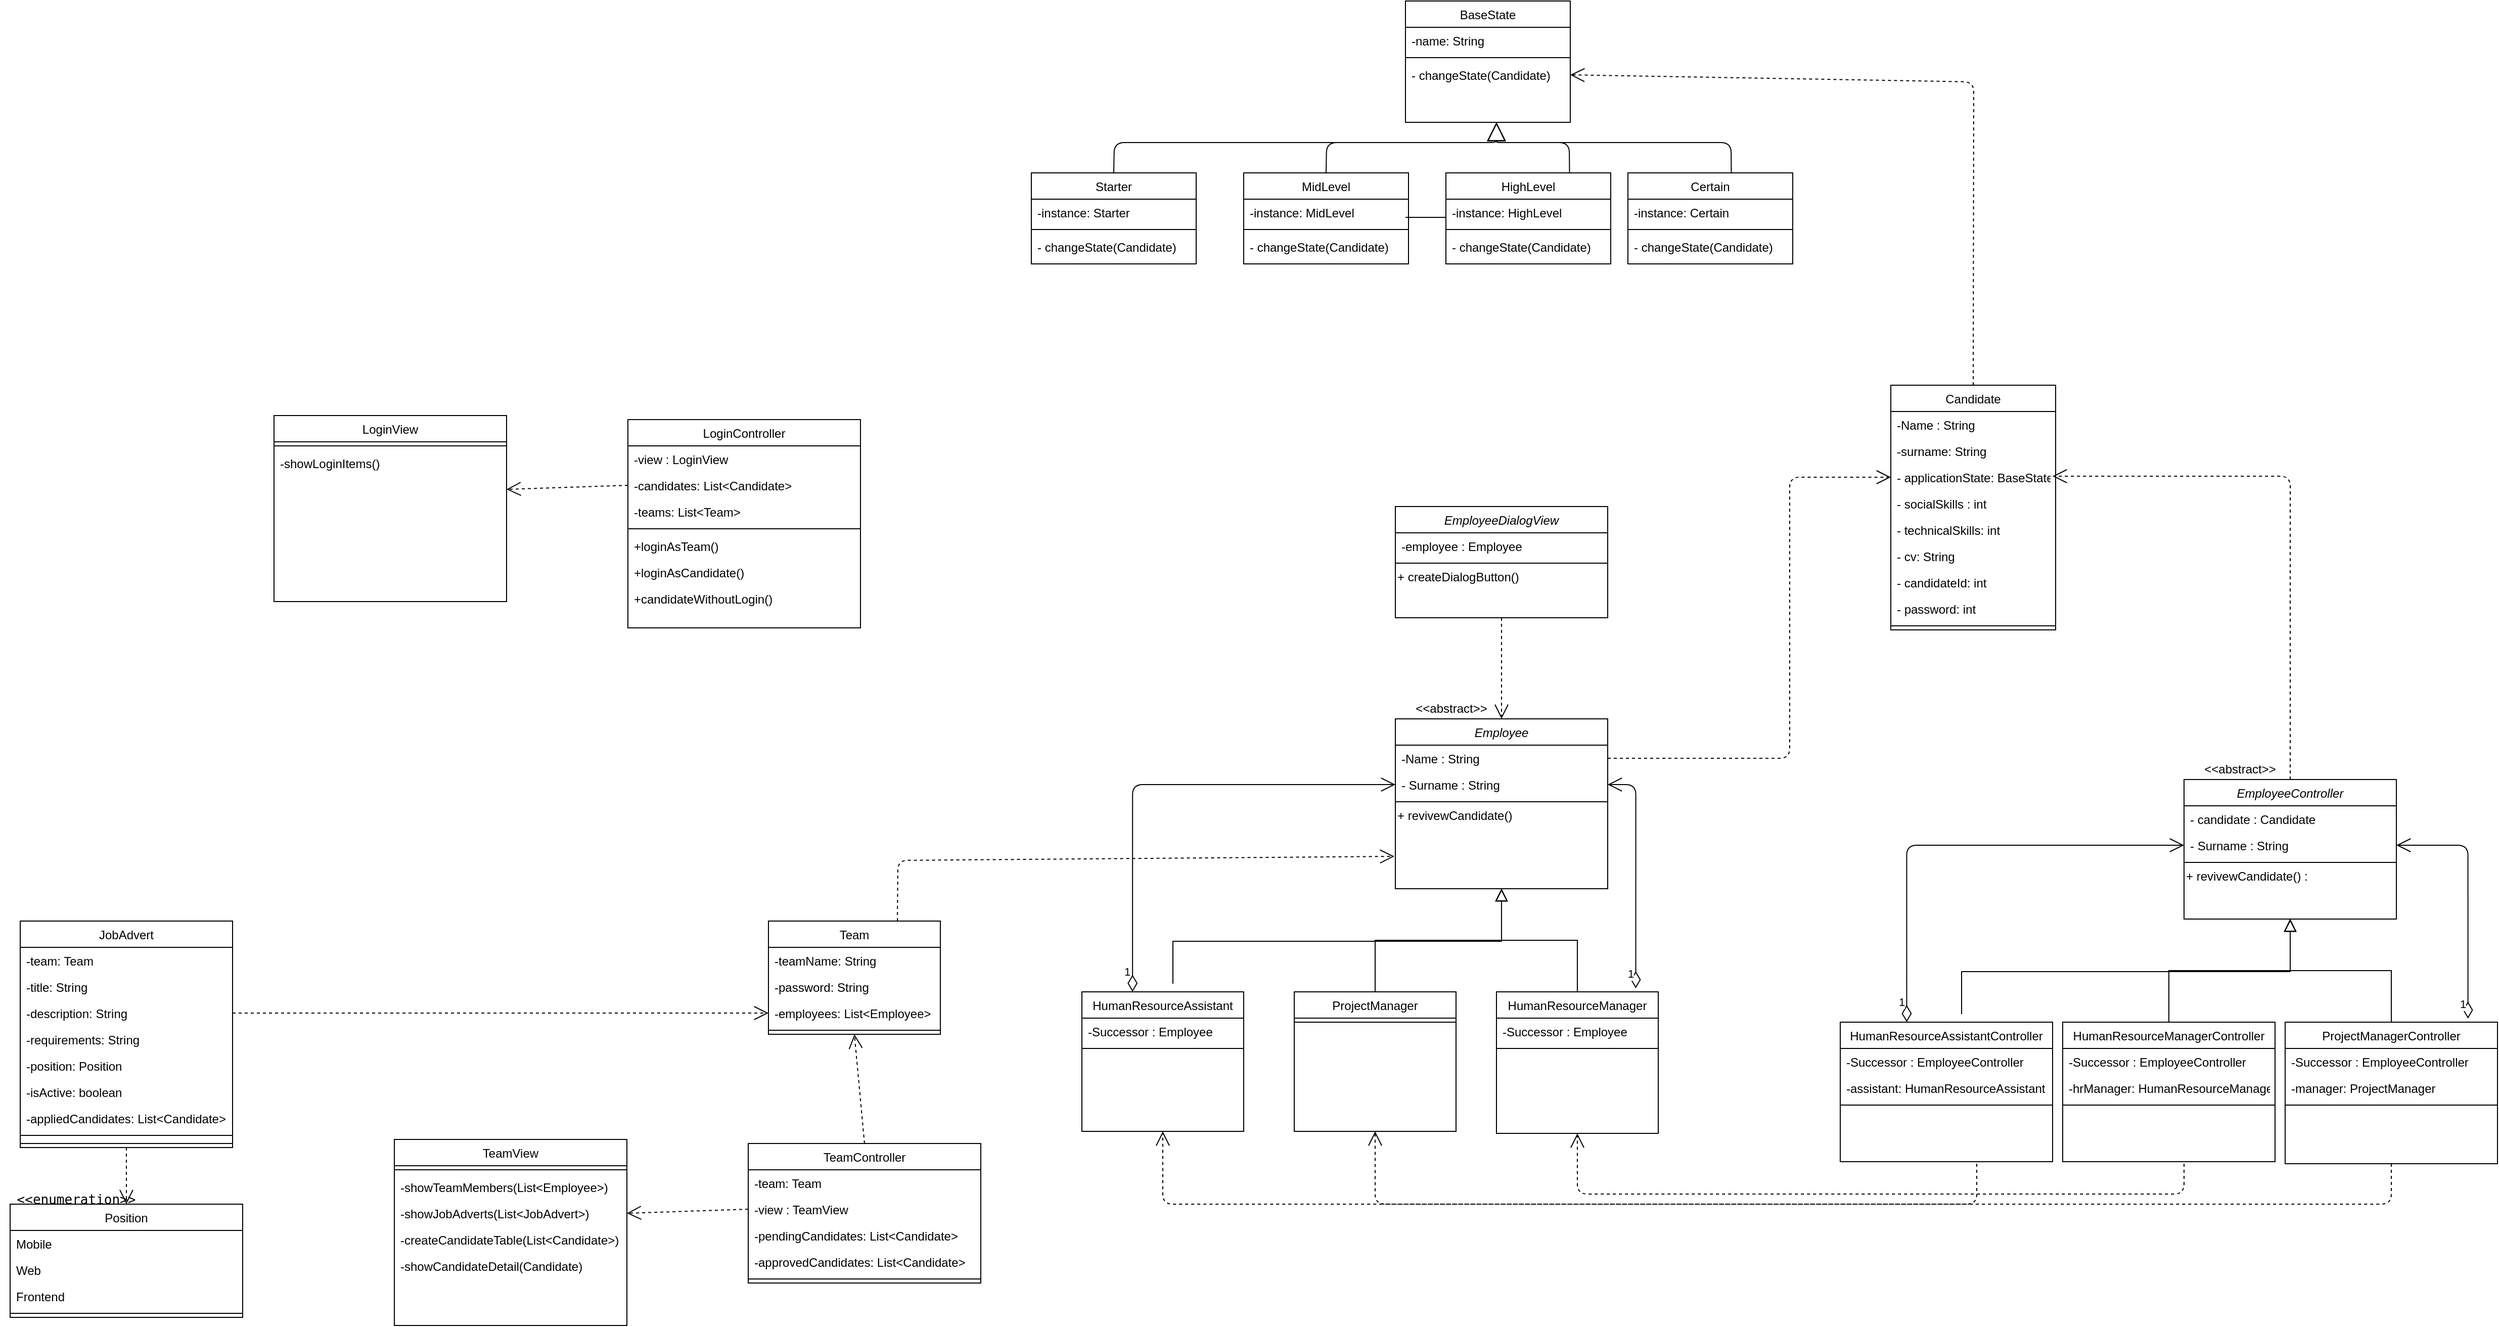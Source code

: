 <mxfile version="14.7.0" type="github">
  <diagram id="A-NSBLyzI6V44a3IHp4e" name="Page-1">
    <mxGraphModel dx="1422" dy="1931" grid="1" gridSize="10" guides="1" tooltips="1" connect="1" arrows="1" fold="1" page="1" pageScale="1" pageWidth="827" pageHeight="1169" math="0" shadow="0">
      <root>
        <mxCell id="0" />
        <mxCell id="1" parent="0" />
        <mxCell id="KlNXCq1ZU-bsoKe6JaGI-1" value="Employee" style="swimlane;fontStyle=2;align=center;verticalAlign=top;childLayout=stackLayout;horizontal=1;startSize=26;horizontalStack=0;resizeParent=1;resizeLast=0;collapsible=1;marginBottom=0;rounded=0;shadow=0;strokeWidth=1;" parent="1" vertex="1">
          <mxGeometry x="1770" y="450" width="210" height="168" as="geometry">
            <mxRectangle x="230" y="140" width="160" height="26" as="alternateBounds" />
          </mxGeometry>
        </mxCell>
        <mxCell id="KlNXCq1ZU-bsoKe6JaGI-2" value="-Name : String" style="text;align=left;verticalAlign=top;spacingLeft=4;spacingRight=4;overflow=hidden;rotatable=0;points=[[0,0.5],[1,0.5]];portConstraint=eastwest;" parent="KlNXCq1ZU-bsoKe6JaGI-1" vertex="1">
          <mxGeometry y="26" width="210" height="26" as="geometry" />
        </mxCell>
        <mxCell id="KlNXCq1ZU-bsoKe6JaGI-3" value="- Surname : String" style="text;align=left;verticalAlign=top;spacingLeft=4;spacingRight=4;overflow=hidden;rotatable=0;points=[[0,0.5],[1,0.5]];portConstraint=eastwest;rounded=0;shadow=0;html=0;" parent="KlNXCq1ZU-bsoKe6JaGI-1" vertex="1">
          <mxGeometry y="52" width="210" height="26" as="geometry" />
        </mxCell>
        <mxCell id="KlNXCq1ZU-bsoKe6JaGI-4" value="" style="line;html=1;strokeWidth=1;align=left;verticalAlign=middle;spacingTop=-1;spacingLeft=3;spacingRight=3;rotatable=0;labelPosition=right;points=[];portConstraint=eastwest;" parent="KlNXCq1ZU-bsoKe6JaGI-1" vertex="1">
          <mxGeometry y="78" width="210" height="8" as="geometry" />
        </mxCell>
        <mxCell id="KlNXCq1ZU-bsoKe6JaGI-5" value="+ revivewCandidate()&amp;nbsp;" style="text;html=1;align=left;verticalAlign=middle;resizable=0;points=[];autosize=1;strokeColor=none;" parent="KlNXCq1ZU-bsoKe6JaGI-1" vertex="1">
          <mxGeometry y="86" width="210" height="20" as="geometry" />
        </mxCell>
        <mxCell id="KlNXCq1ZU-bsoKe6JaGI-6" value="ProjectManager" style="swimlane;fontStyle=0;align=center;verticalAlign=top;childLayout=stackLayout;horizontal=1;startSize=26;horizontalStack=0;resizeParent=1;resizeLast=0;collapsible=1;marginBottom=0;rounded=0;shadow=0;strokeWidth=1;" parent="1" vertex="1">
          <mxGeometry x="1670" y="720" width="160" height="138" as="geometry">
            <mxRectangle x="130" y="380" width="160" height="26" as="alternateBounds" />
          </mxGeometry>
        </mxCell>
        <mxCell id="KlNXCq1ZU-bsoKe6JaGI-7" value="" style="line;html=1;strokeWidth=1;align=left;verticalAlign=middle;spacingTop=-1;spacingLeft=3;spacingRight=3;rotatable=0;labelPosition=right;points=[];portConstraint=eastwest;" parent="KlNXCq1ZU-bsoKe6JaGI-6" vertex="1">
          <mxGeometry y="26" width="160" height="8" as="geometry" />
        </mxCell>
        <mxCell id="KlNXCq1ZU-bsoKe6JaGI-8" value="" style="endArrow=block;endSize=10;endFill=0;shadow=0;strokeWidth=1;rounded=0;edgeStyle=elbowEdgeStyle;elbow=vertical;" parent="1" source="KlNXCq1ZU-bsoKe6JaGI-6" target="KlNXCq1ZU-bsoKe6JaGI-1" edge="1">
          <mxGeometry width="160" relative="1" as="geometry">
            <mxPoint x="1750" y="563" as="sourcePoint" />
            <mxPoint x="1750" y="563" as="targetPoint" />
          </mxGeometry>
        </mxCell>
        <mxCell id="KlNXCq1ZU-bsoKe6JaGI-9" value="HumanResourceManager" style="swimlane;fontStyle=0;align=center;verticalAlign=top;childLayout=stackLayout;horizontal=1;startSize=26;horizontalStack=0;resizeParent=1;resizeLast=0;collapsible=1;marginBottom=0;rounded=0;shadow=0;strokeWidth=1;" parent="1" vertex="1">
          <mxGeometry x="1870" y="720" width="160" height="140" as="geometry">
            <mxRectangle x="340" y="380" width="170" height="26" as="alternateBounds" />
          </mxGeometry>
        </mxCell>
        <mxCell id="KlNXCq1ZU-bsoKe6JaGI-10" value="-Successor : Employee" style="text;align=left;verticalAlign=top;spacingLeft=4;spacingRight=4;overflow=hidden;rotatable=0;points=[[0,0.5],[1,0.5]];portConstraint=eastwest;" parent="KlNXCq1ZU-bsoKe6JaGI-9" vertex="1">
          <mxGeometry y="26" width="160" height="26" as="geometry" />
        </mxCell>
        <mxCell id="KlNXCq1ZU-bsoKe6JaGI-11" value="" style="line;html=1;strokeWidth=1;align=left;verticalAlign=middle;spacingTop=-1;spacingLeft=3;spacingRight=3;rotatable=0;labelPosition=right;points=[];portConstraint=eastwest;" parent="KlNXCq1ZU-bsoKe6JaGI-9" vertex="1">
          <mxGeometry y="52" width="160" height="8" as="geometry" />
        </mxCell>
        <mxCell id="KlNXCq1ZU-bsoKe6JaGI-12" value="" style="endArrow=block;endSize=10;endFill=0;shadow=0;strokeWidth=1;rounded=0;edgeStyle=elbowEdgeStyle;elbow=vertical;" parent="1" source="KlNXCq1ZU-bsoKe6JaGI-9" target="KlNXCq1ZU-bsoKe6JaGI-1" edge="1">
          <mxGeometry width="160" relative="1" as="geometry">
            <mxPoint x="1760" y="733" as="sourcePoint" />
            <mxPoint x="1860" y="631" as="targetPoint" />
          </mxGeometry>
        </mxCell>
        <mxCell id="KlNXCq1ZU-bsoKe6JaGI-13" value="HumanResourceAssistant" style="swimlane;fontStyle=0;align=center;verticalAlign=top;childLayout=stackLayout;horizontal=1;startSize=26;horizontalStack=0;resizeParent=1;resizeLast=0;collapsible=1;marginBottom=0;rounded=0;shadow=0;strokeWidth=1;" parent="1" vertex="1">
          <mxGeometry x="1460" y="720" width="160" height="138" as="geometry">
            <mxRectangle x="130" y="380" width="160" height="26" as="alternateBounds" />
          </mxGeometry>
        </mxCell>
        <mxCell id="KlNXCq1ZU-bsoKe6JaGI-14" value="-Successor : Employee" style="text;align=left;verticalAlign=top;spacingLeft=4;spacingRight=4;overflow=hidden;rotatable=0;points=[[0,0.5],[1,0.5]];portConstraint=eastwest;" parent="KlNXCq1ZU-bsoKe6JaGI-13" vertex="1">
          <mxGeometry y="26" width="160" height="26" as="geometry" />
        </mxCell>
        <mxCell id="KlNXCq1ZU-bsoKe6JaGI-15" value="" style="line;html=1;strokeWidth=1;align=left;verticalAlign=middle;spacingTop=-1;spacingLeft=3;spacingRight=3;rotatable=0;labelPosition=right;points=[];portConstraint=eastwest;" parent="KlNXCq1ZU-bsoKe6JaGI-13" vertex="1">
          <mxGeometry y="52" width="160" height="8" as="geometry" />
        </mxCell>
        <mxCell id="KlNXCq1ZU-bsoKe6JaGI-16" value="" style="endArrow=block;endSize=10;endFill=0;shadow=0;strokeWidth=1;rounded=0;edgeStyle=elbowEdgeStyle;elbow=vertical;entryX=0.5;entryY=1;entryDx=0;entryDy=0;" parent="1" target="KlNXCq1ZU-bsoKe6JaGI-1" edge="1">
          <mxGeometry width="160" relative="1" as="geometry">
            <mxPoint x="1550" y="712" as="sourcePoint" />
            <mxPoint x="1440" y="610" as="targetPoint" />
            <Array as="points">
              <mxPoint x="1730" y="670" />
              <mxPoint x="1730" y="670" />
            </Array>
          </mxGeometry>
        </mxCell>
        <mxCell id="KlNXCq1ZU-bsoKe6JaGI-22" value="1" style="endArrow=open;html=1;endSize=12;startArrow=diamondThin;startSize=14;startFill=0;edgeStyle=orthogonalEdgeStyle;align=left;verticalAlign=bottom;entryX=0;entryY=0.5;entryDx=0;entryDy=0;exitX=0.313;exitY=0;exitDx=0;exitDy=0;exitPerimeter=0;" parent="1" source="KlNXCq1ZU-bsoKe6JaGI-13" target="KlNXCq1ZU-bsoKe6JaGI-3" edge="1">
          <mxGeometry x="-0.952" y="10" relative="1" as="geometry">
            <mxPoint x="1510" y="700" as="sourcePoint" />
            <mxPoint x="2100" y="570" as="targetPoint" />
            <mxPoint as="offset" />
          </mxGeometry>
        </mxCell>
        <mxCell id="KlNXCq1ZU-bsoKe6JaGI-23" value="1" style="endArrow=open;html=1;endSize=12;startArrow=diamondThin;startSize=14;startFill=0;edgeStyle=orthogonalEdgeStyle;align=left;verticalAlign=bottom;entryX=1;entryY=0.5;entryDx=0;entryDy=0;exitX=0.861;exitY=-0.025;exitDx=0;exitDy=0;exitPerimeter=0;" parent="1" source="KlNXCq1ZU-bsoKe6JaGI-9" target="KlNXCq1ZU-bsoKe6JaGI-3" edge="1">
          <mxGeometry x="-0.952" y="10" relative="1" as="geometry">
            <mxPoint x="2270" y="675" as="sourcePoint" />
            <mxPoint x="2030" y="520" as="targetPoint" />
            <mxPoint as="offset" />
          </mxGeometry>
        </mxCell>
        <mxCell id="KlNXCq1ZU-bsoKe6JaGI-25" value="Candidate&#xa;" style="swimlane;fontStyle=0;align=center;verticalAlign=top;childLayout=stackLayout;horizontal=1;startSize=26;horizontalStack=0;resizeParent=1;resizeLast=0;collapsible=1;marginBottom=0;rounded=0;shadow=0;strokeWidth=1;" parent="1" vertex="1">
          <mxGeometry x="2260" y="120" width="163" height="242" as="geometry">
            <mxRectangle x="130" y="380" width="160" height="26" as="alternateBounds" />
          </mxGeometry>
        </mxCell>
        <mxCell id="KlNXCq1ZU-bsoKe6JaGI-26" value="-Name : String" style="text;align=left;verticalAlign=top;spacingLeft=4;spacingRight=4;overflow=hidden;rotatable=0;points=[[0,0.5],[1,0.5]];portConstraint=eastwest;" parent="KlNXCq1ZU-bsoKe6JaGI-25" vertex="1">
          <mxGeometry y="26" width="163" height="26" as="geometry" />
        </mxCell>
        <mxCell id="KlNXCq1ZU-bsoKe6JaGI-27" value="-surname: String" style="text;align=left;verticalAlign=top;spacingLeft=4;spacingRight=4;overflow=hidden;rotatable=0;points=[[0,0.5],[1,0.5]];portConstraint=eastwest;" parent="KlNXCq1ZU-bsoKe6JaGI-25" vertex="1">
          <mxGeometry y="52" width="163" height="26" as="geometry" />
        </mxCell>
        <mxCell id="KlNXCq1ZU-bsoKe6JaGI-28" value="- applicationState: BaseState" style="text;align=left;verticalAlign=top;spacingLeft=4;spacingRight=4;overflow=hidden;rotatable=0;points=[[0,0.5],[1,0.5]];portConstraint=eastwest;" parent="KlNXCq1ZU-bsoKe6JaGI-25" vertex="1">
          <mxGeometry y="78" width="163" height="26" as="geometry" />
        </mxCell>
        <mxCell id="KlNXCq1ZU-bsoKe6JaGI-29" value="- socialSkills : int" style="text;align=left;verticalAlign=top;spacingLeft=4;spacingRight=4;overflow=hidden;rotatable=0;points=[[0,0.5],[1,0.5]];portConstraint=eastwest;" parent="KlNXCq1ZU-bsoKe6JaGI-25" vertex="1">
          <mxGeometry y="104" width="163" height="26" as="geometry" />
        </mxCell>
        <mxCell id="KlNXCq1ZU-bsoKe6JaGI-30" value="- technicalSkills: int" style="text;align=left;verticalAlign=top;spacingLeft=4;spacingRight=4;overflow=hidden;rotatable=0;points=[[0,0.5],[1,0.5]];portConstraint=eastwest;" parent="KlNXCq1ZU-bsoKe6JaGI-25" vertex="1">
          <mxGeometry y="130" width="163" height="26" as="geometry" />
        </mxCell>
        <mxCell id="KlNXCq1ZU-bsoKe6JaGI-31" value="- cv: String" style="text;align=left;verticalAlign=top;spacingLeft=4;spacingRight=4;overflow=hidden;rotatable=0;points=[[0,0.5],[1,0.5]];portConstraint=eastwest;" parent="KlNXCq1ZU-bsoKe6JaGI-25" vertex="1">
          <mxGeometry y="156" width="163" height="26" as="geometry" />
        </mxCell>
        <mxCell id="KlNXCq1ZU-bsoKe6JaGI-126" value="- candidateId: int" style="text;align=left;verticalAlign=top;spacingLeft=4;spacingRight=4;overflow=hidden;rotatable=0;points=[[0,0.5],[1,0.5]];portConstraint=eastwest;" parent="KlNXCq1ZU-bsoKe6JaGI-25" vertex="1">
          <mxGeometry y="182" width="163" height="26" as="geometry" />
        </mxCell>
        <mxCell id="KlNXCq1ZU-bsoKe6JaGI-127" value="- password: int" style="text;align=left;verticalAlign=top;spacingLeft=4;spacingRight=4;overflow=hidden;rotatable=0;points=[[0,0.5],[1,0.5]];portConstraint=eastwest;" parent="KlNXCq1ZU-bsoKe6JaGI-25" vertex="1">
          <mxGeometry y="208" width="163" height="26" as="geometry" />
        </mxCell>
        <mxCell id="KlNXCq1ZU-bsoKe6JaGI-32" value="" style="line;html=1;strokeWidth=1;align=left;verticalAlign=middle;spacingTop=-1;spacingLeft=3;spacingRight=3;rotatable=0;labelPosition=right;points=[];portConstraint=eastwest;" parent="KlNXCq1ZU-bsoKe6JaGI-25" vertex="1">
          <mxGeometry y="234" width="163" height="8" as="geometry" />
        </mxCell>
        <mxCell id="KlNXCq1ZU-bsoKe6JaGI-34" value="EmployeeController" style="swimlane;fontStyle=2;align=center;verticalAlign=top;childLayout=stackLayout;horizontal=1;startSize=26;horizontalStack=0;resizeParent=1;resizeLast=0;collapsible=1;marginBottom=0;rounded=0;shadow=0;strokeWidth=1;" parent="1" vertex="1">
          <mxGeometry x="2550" y="510" width="210" height="138" as="geometry">
            <mxRectangle x="230" y="140" width="160" height="26" as="alternateBounds" />
          </mxGeometry>
        </mxCell>
        <mxCell id="KlNXCq1ZU-bsoKe6JaGI-35" value="- candidate : Candidate" style="text;align=left;verticalAlign=top;spacingLeft=4;spacingRight=4;overflow=hidden;rotatable=0;points=[[0,0.5],[1,0.5]];portConstraint=eastwest;" parent="KlNXCq1ZU-bsoKe6JaGI-34" vertex="1">
          <mxGeometry y="26" width="210" height="26" as="geometry" />
        </mxCell>
        <mxCell id="KlNXCq1ZU-bsoKe6JaGI-36" value="- Surname : String" style="text;align=left;verticalAlign=top;spacingLeft=4;spacingRight=4;overflow=hidden;rotatable=0;points=[[0,0.5],[1,0.5]];portConstraint=eastwest;rounded=0;shadow=0;html=0;" parent="KlNXCq1ZU-bsoKe6JaGI-34" vertex="1">
          <mxGeometry y="52" width="210" height="26" as="geometry" />
        </mxCell>
        <mxCell id="KlNXCq1ZU-bsoKe6JaGI-37" value="" style="line;html=1;strokeWidth=1;align=left;verticalAlign=middle;spacingTop=-1;spacingLeft=3;spacingRight=3;rotatable=0;labelPosition=right;points=[];portConstraint=eastwest;" parent="KlNXCq1ZU-bsoKe6JaGI-34" vertex="1">
          <mxGeometry y="78" width="210" height="8" as="geometry" />
        </mxCell>
        <mxCell id="KlNXCq1ZU-bsoKe6JaGI-38" value="+ revivewCandidate() :" style="text;html=1;align=left;verticalAlign=middle;resizable=0;points=[];autosize=1;strokeColor=none;" parent="KlNXCq1ZU-bsoKe6JaGI-34" vertex="1">
          <mxGeometry y="86" width="210" height="20" as="geometry" />
        </mxCell>
        <mxCell id="KlNXCq1ZU-bsoKe6JaGI-39" value="HumanResourceManagerController" style="swimlane;fontStyle=0;align=center;verticalAlign=top;childLayout=stackLayout;horizontal=1;startSize=26;horizontalStack=0;resizeParent=1;resizeLast=0;collapsible=1;marginBottom=0;rounded=0;shadow=0;strokeWidth=1;" parent="1" vertex="1">
          <mxGeometry x="2430" y="750" width="210" height="138" as="geometry">
            <mxRectangle x="130" y="380" width="160" height="26" as="alternateBounds" />
          </mxGeometry>
        </mxCell>
        <mxCell id="KlNXCq1ZU-bsoKe6JaGI-40" value="-Successor : EmployeeController" style="text;align=left;verticalAlign=top;spacingLeft=4;spacingRight=4;overflow=hidden;rotatable=0;points=[[0,0.5],[1,0.5]];portConstraint=eastwest;" parent="KlNXCq1ZU-bsoKe6JaGI-39" vertex="1">
          <mxGeometry y="26" width="210" height="26" as="geometry" />
        </mxCell>
        <mxCell id="KlNXCq1ZU-bsoKe6JaGI-41" value="-hrManager: HumanResourceManager" style="text;align=left;verticalAlign=top;spacingLeft=4;spacingRight=4;overflow=hidden;rotatable=0;points=[[0,0.5],[1,0.5]];portConstraint=eastwest;" parent="KlNXCq1ZU-bsoKe6JaGI-39" vertex="1">
          <mxGeometry y="52" width="210" height="26" as="geometry" />
        </mxCell>
        <mxCell id="KlNXCq1ZU-bsoKe6JaGI-42" value="" style="line;html=1;strokeWidth=1;align=left;verticalAlign=middle;spacingTop=-1;spacingLeft=3;spacingRight=3;rotatable=0;labelPosition=right;points=[];portConstraint=eastwest;" parent="KlNXCq1ZU-bsoKe6JaGI-39" vertex="1">
          <mxGeometry y="78" width="210" height="8" as="geometry" />
        </mxCell>
        <mxCell id="KlNXCq1ZU-bsoKe6JaGI-43" value="" style="endArrow=block;endSize=10;endFill=0;shadow=0;strokeWidth=1;rounded=0;edgeStyle=elbowEdgeStyle;elbow=vertical;" parent="1" source="KlNXCq1ZU-bsoKe6JaGI-39" target="KlNXCq1ZU-bsoKe6JaGI-34" edge="1">
          <mxGeometry width="160" relative="1" as="geometry">
            <mxPoint x="2530" y="593" as="sourcePoint" />
            <mxPoint x="2530" y="593" as="targetPoint" />
          </mxGeometry>
        </mxCell>
        <mxCell id="KlNXCq1ZU-bsoKe6JaGI-44" value="ProjectManagerController" style="swimlane;fontStyle=0;align=center;verticalAlign=top;childLayout=stackLayout;horizontal=1;startSize=26;horizontalStack=0;resizeParent=1;resizeLast=0;collapsible=1;marginBottom=0;rounded=0;shadow=0;strokeWidth=1;" parent="1" vertex="1">
          <mxGeometry x="2650" y="750" width="210" height="140" as="geometry">
            <mxRectangle x="340" y="380" width="170" height="26" as="alternateBounds" />
          </mxGeometry>
        </mxCell>
        <mxCell id="KlNXCq1ZU-bsoKe6JaGI-45" value="-Successor : EmployeeController" style="text;align=left;verticalAlign=top;spacingLeft=4;spacingRight=4;overflow=hidden;rotatable=0;points=[[0,0.5],[1,0.5]];portConstraint=eastwest;" parent="KlNXCq1ZU-bsoKe6JaGI-44" vertex="1">
          <mxGeometry y="26" width="210" height="26" as="geometry" />
        </mxCell>
        <mxCell id="KlNXCq1ZU-bsoKe6JaGI-46" value="-manager: ProjectManager" style="text;align=left;verticalAlign=top;spacingLeft=4;spacingRight=4;overflow=hidden;rotatable=0;points=[[0,0.5],[1,0.5]];portConstraint=eastwest;" parent="KlNXCq1ZU-bsoKe6JaGI-44" vertex="1">
          <mxGeometry y="52" width="210" height="26" as="geometry" />
        </mxCell>
        <mxCell id="KlNXCq1ZU-bsoKe6JaGI-47" value="" style="line;html=1;strokeWidth=1;align=left;verticalAlign=middle;spacingTop=-1;spacingLeft=3;spacingRight=3;rotatable=0;labelPosition=right;points=[];portConstraint=eastwest;" parent="KlNXCq1ZU-bsoKe6JaGI-44" vertex="1">
          <mxGeometry y="78" width="210" height="8" as="geometry" />
        </mxCell>
        <mxCell id="KlNXCq1ZU-bsoKe6JaGI-48" value="" style="endArrow=block;endSize=10;endFill=0;shadow=0;strokeWidth=1;rounded=0;edgeStyle=elbowEdgeStyle;elbow=vertical;" parent="1" source="KlNXCq1ZU-bsoKe6JaGI-44" target="KlNXCq1ZU-bsoKe6JaGI-34" edge="1">
          <mxGeometry width="160" relative="1" as="geometry">
            <mxPoint x="2540" y="763" as="sourcePoint" />
            <mxPoint x="2640" y="661" as="targetPoint" />
          </mxGeometry>
        </mxCell>
        <mxCell id="KlNXCq1ZU-bsoKe6JaGI-49" value="HumanResourceAssistantController" style="swimlane;fontStyle=0;align=center;verticalAlign=top;childLayout=stackLayout;horizontal=1;startSize=26;horizontalStack=0;resizeParent=1;resizeLast=0;collapsible=1;marginBottom=0;rounded=0;shadow=0;strokeWidth=1;" parent="1" vertex="1">
          <mxGeometry x="2210" y="750" width="210" height="138" as="geometry">
            <mxRectangle x="130" y="380" width="160" height="26" as="alternateBounds" />
          </mxGeometry>
        </mxCell>
        <mxCell id="KlNXCq1ZU-bsoKe6JaGI-50" value="-Successor : EmployeeController" style="text;align=left;verticalAlign=top;spacingLeft=4;spacingRight=4;overflow=hidden;rotatable=0;points=[[0,0.5],[1,0.5]];portConstraint=eastwest;" parent="KlNXCq1ZU-bsoKe6JaGI-49" vertex="1">
          <mxGeometry y="26" width="210" height="26" as="geometry" />
        </mxCell>
        <mxCell id="KlNXCq1ZU-bsoKe6JaGI-51" value="-assistant: HumanResourceAssistant" style="text;align=left;verticalAlign=top;spacingLeft=4;spacingRight=4;overflow=hidden;rotatable=0;points=[[0,0.5],[1,0.5]];portConstraint=eastwest;" parent="KlNXCq1ZU-bsoKe6JaGI-49" vertex="1">
          <mxGeometry y="52" width="210" height="26" as="geometry" />
        </mxCell>
        <mxCell id="KlNXCq1ZU-bsoKe6JaGI-52" value="" style="line;html=1;strokeWidth=1;align=left;verticalAlign=middle;spacingTop=-1;spacingLeft=3;spacingRight=3;rotatable=0;labelPosition=right;points=[];portConstraint=eastwest;" parent="KlNXCq1ZU-bsoKe6JaGI-49" vertex="1">
          <mxGeometry y="78" width="210" height="8" as="geometry" />
        </mxCell>
        <mxCell id="KlNXCq1ZU-bsoKe6JaGI-53" value="" style="endArrow=block;endSize=10;endFill=0;shadow=0;strokeWidth=1;rounded=0;edgeStyle=elbowEdgeStyle;elbow=vertical;entryX=0.5;entryY=1;entryDx=0;entryDy=0;" parent="1" target="KlNXCq1ZU-bsoKe6JaGI-34" edge="1">
          <mxGeometry width="160" relative="1" as="geometry">
            <mxPoint x="2330.0" y="742" as="sourcePoint" />
            <mxPoint x="2220" y="640" as="targetPoint" />
            <Array as="points">
              <mxPoint x="2510" y="700" />
              <mxPoint x="2510" y="700" />
            </Array>
          </mxGeometry>
        </mxCell>
        <mxCell id="KlNXCq1ZU-bsoKe6JaGI-59" value="1" style="endArrow=open;html=1;endSize=12;startArrow=diamondThin;startSize=14;startFill=0;edgeStyle=orthogonalEdgeStyle;align=left;verticalAlign=bottom;entryX=0;entryY=0.5;entryDx=0;entryDy=0;exitX=0.313;exitY=0;exitDx=0;exitDy=0;exitPerimeter=0;" parent="1" source="KlNXCq1ZU-bsoKe6JaGI-49" target="KlNXCq1ZU-bsoKe6JaGI-36" edge="1">
          <mxGeometry x="-0.952" y="10" relative="1" as="geometry">
            <mxPoint x="2290" y="730" as="sourcePoint" />
            <mxPoint x="2880" y="600" as="targetPoint" />
            <mxPoint as="offset" />
          </mxGeometry>
        </mxCell>
        <mxCell id="KlNXCq1ZU-bsoKe6JaGI-60" value="1" style="endArrow=open;html=1;endSize=12;startArrow=diamondThin;startSize=14;startFill=0;edgeStyle=orthogonalEdgeStyle;align=left;verticalAlign=bottom;entryX=1;entryY=0.5;entryDx=0;entryDy=0;exitX=0.861;exitY=-0.025;exitDx=0;exitDy=0;exitPerimeter=0;" parent="1" source="KlNXCq1ZU-bsoKe6JaGI-44" target="KlNXCq1ZU-bsoKe6JaGI-36" edge="1">
          <mxGeometry x="-0.952" y="10" relative="1" as="geometry">
            <mxPoint x="3050" y="705" as="sourcePoint" />
            <mxPoint x="2810" y="550" as="targetPoint" />
            <mxPoint as="offset" />
          </mxGeometry>
        </mxCell>
        <mxCell id="KlNXCq1ZU-bsoKe6JaGI-62" value="" style="endArrow=open;endSize=12;dashed=1;html=1;exitX=0.5;exitY=1;exitDx=0;exitDy=0;entryX=0.5;entryY=1;entryDx=0;entryDy=0;" parent="1" source="KlNXCq1ZU-bsoKe6JaGI-44" target="KlNXCq1ZU-bsoKe6JaGI-6" edge="1">
          <mxGeometry x="0.021" y="70" width="160" relative="1" as="geometry">
            <mxPoint x="1100" y="950" as="sourcePoint" />
            <mxPoint x="1420" y="860" as="targetPoint" />
            <Array as="points">
              <mxPoint x="2755" y="930" />
              <mxPoint x="2430" y="930" />
              <mxPoint x="2080" y="930" />
              <mxPoint x="1750" y="930" />
            </Array>
            <mxPoint as="offset" />
          </mxGeometry>
        </mxCell>
        <mxCell id="KlNXCq1ZU-bsoKe6JaGI-63" value="" style="endArrow=open;endSize=12;dashed=1;html=1;exitX=0.5;exitY=1;exitDx=0;exitDy=0;entryX=0.5;entryY=1;entryDx=0;entryDy=0;" parent="1" target="KlNXCq1ZU-bsoKe6JaGI-13" edge="1">
          <mxGeometry x="0.021" y="70" width="160" relative="1" as="geometry">
            <mxPoint x="2345.0" y="890" as="sourcePoint" />
            <mxPoint x="1340" y="858" as="targetPoint" />
            <Array as="points">
              <mxPoint x="2345" y="930" />
              <mxPoint x="2020" y="930" />
              <mxPoint x="1670" y="930" />
              <mxPoint x="1540" y="930" />
            </Array>
            <mxPoint as="offset" />
          </mxGeometry>
        </mxCell>
        <mxCell id="KlNXCq1ZU-bsoKe6JaGI-64" value="" style="endArrow=open;endSize=12;dashed=1;html=1;exitX=0.5;exitY=1;exitDx=0;exitDy=0;entryX=0.5;entryY=1;entryDx=0;entryDy=0;" parent="1" target="KlNXCq1ZU-bsoKe6JaGI-9" edge="1">
          <mxGeometry x="0.021" y="70" width="160" relative="1" as="geometry">
            <mxPoint x="2550.0" y="890" as="sourcePoint" />
            <mxPoint x="1745" y="858" as="targetPoint" />
            <Array as="points">
              <mxPoint x="2550" y="920" />
              <mxPoint x="2225" y="920" />
              <mxPoint x="1950" y="920" />
            </Array>
            <mxPoint as="offset" />
          </mxGeometry>
        </mxCell>
        <mxCell id="KlNXCq1ZU-bsoKe6JaGI-65" value="Team&#xa;" style="swimlane;fontStyle=0;align=center;verticalAlign=top;childLayout=stackLayout;horizontal=1;startSize=26;horizontalStack=0;resizeParent=1;resizeLast=0;collapsible=1;marginBottom=0;rounded=0;shadow=0;strokeWidth=1;" parent="1" vertex="1">
          <mxGeometry x="1150" y="650" width="170" height="112" as="geometry">
            <mxRectangle x="130" y="380" width="160" height="26" as="alternateBounds" />
          </mxGeometry>
        </mxCell>
        <mxCell id="KlNXCq1ZU-bsoKe6JaGI-66" value="-teamName: String" style="text;align=left;verticalAlign=top;spacingLeft=4;spacingRight=4;overflow=hidden;rotatable=0;points=[[0,0.5],[1,0.5]];portConstraint=eastwest;" parent="KlNXCq1ZU-bsoKe6JaGI-65" vertex="1">
          <mxGeometry y="26" width="170" height="26" as="geometry" />
        </mxCell>
        <mxCell id="KlNXCq1ZU-bsoKe6JaGI-128" value="-password: String" style="text;align=left;verticalAlign=top;spacingLeft=4;spacingRight=4;overflow=hidden;rotatable=0;points=[[0,0.5],[1,0.5]];portConstraint=eastwest;" parent="KlNXCq1ZU-bsoKe6JaGI-65" vertex="1">
          <mxGeometry y="52" width="170" height="26" as="geometry" />
        </mxCell>
        <mxCell id="KlNXCq1ZU-bsoKe6JaGI-67" value="-employees: List&lt;Employee&gt;" style="text;align=left;verticalAlign=top;spacingLeft=4;spacingRight=4;overflow=hidden;rotatable=0;points=[[0,0.5],[1,0.5]];portConstraint=eastwest;" parent="KlNXCq1ZU-bsoKe6JaGI-65" vertex="1">
          <mxGeometry y="78" width="170" height="26" as="geometry" />
        </mxCell>
        <mxCell id="KlNXCq1ZU-bsoKe6JaGI-68" value="" style="line;html=1;strokeWidth=1;align=left;verticalAlign=middle;spacingTop=-1;spacingLeft=3;spacingRight=3;rotatable=0;labelPosition=right;points=[];portConstraint=eastwest;" parent="KlNXCq1ZU-bsoKe6JaGI-65" vertex="1">
          <mxGeometry y="104" width="170" height="8" as="geometry" />
        </mxCell>
        <mxCell id="KlNXCq1ZU-bsoKe6JaGI-69" value="" style="endArrow=open;endSize=12;dashed=1;html=1;exitX=0.75;exitY=0;exitDx=0;exitDy=0;" parent="1" source="KlNXCq1ZU-bsoKe6JaGI-65" edge="1">
          <mxGeometry x="0.028" y="-19" width="160" relative="1" as="geometry">
            <mxPoint x="1350" y="630" as="sourcePoint" />
            <mxPoint x="1769" y="586" as="targetPoint" />
            <Array as="points">
              <mxPoint x="1278" y="590" />
            </Array>
            <mxPoint as="offset" />
          </mxGeometry>
        </mxCell>
        <mxCell id="KlNXCq1ZU-bsoKe6JaGI-70" value="JobAdvert&#xa;" style="swimlane;fontStyle=0;align=center;verticalAlign=top;childLayout=stackLayout;horizontal=1;startSize=26;horizontalStack=0;resizeParent=1;resizeLast=0;collapsible=1;marginBottom=0;rounded=0;shadow=0;strokeWidth=1;" parent="1" vertex="1">
          <mxGeometry x="410" y="650" width="210" height="224" as="geometry">
            <mxRectangle x="130" y="380" width="160" height="26" as="alternateBounds" />
          </mxGeometry>
        </mxCell>
        <mxCell id="KlNXCq1ZU-bsoKe6JaGI-71" value="-team: Team" style="text;align=left;verticalAlign=top;spacingLeft=4;spacingRight=4;overflow=hidden;rotatable=0;points=[[0,0.5],[1,0.5]];portConstraint=eastwest;" parent="KlNXCq1ZU-bsoKe6JaGI-70" vertex="1">
          <mxGeometry y="26" width="210" height="26" as="geometry" />
        </mxCell>
        <mxCell id="KlNXCq1ZU-bsoKe6JaGI-72" value="-title: String" style="text;align=left;verticalAlign=top;spacingLeft=4;spacingRight=4;overflow=hidden;rotatable=0;points=[[0,0.5],[1,0.5]];portConstraint=eastwest;" parent="KlNXCq1ZU-bsoKe6JaGI-70" vertex="1">
          <mxGeometry y="52" width="210" height="26" as="geometry" />
        </mxCell>
        <mxCell id="KlNXCq1ZU-bsoKe6JaGI-73" value="-description: String" style="text;align=left;verticalAlign=top;spacingLeft=4;spacingRight=4;overflow=hidden;rotatable=0;points=[[0,0.5],[1,0.5]];portConstraint=eastwest;" parent="KlNXCq1ZU-bsoKe6JaGI-70" vertex="1">
          <mxGeometry y="78" width="210" height="26" as="geometry" />
        </mxCell>
        <mxCell id="KlNXCq1ZU-bsoKe6JaGI-74" value="-requirements: String" style="text;align=left;verticalAlign=top;spacingLeft=4;spacingRight=4;overflow=hidden;rotatable=0;points=[[0,0.5],[1,0.5]];portConstraint=eastwest;" parent="KlNXCq1ZU-bsoKe6JaGI-70" vertex="1">
          <mxGeometry y="104" width="210" height="26" as="geometry" />
        </mxCell>
        <mxCell id="KlNXCq1ZU-bsoKe6JaGI-75" value="-position: Position" style="text;align=left;verticalAlign=top;spacingLeft=4;spacingRight=4;overflow=hidden;rotatable=0;points=[[0,0.5],[1,0.5]];portConstraint=eastwest;" parent="KlNXCq1ZU-bsoKe6JaGI-70" vertex="1">
          <mxGeometry y="130" width="210" height="26" as="geometry" />
        </mxCell>
        <mxCell id="KlNXCq1ZU-bsoKe6JaGI-76" value="-isActive: boolean" style="text;align=left;verticalAlign=top;spacingLeft=4;spacingRight=4;overflow=hidden;rotatable=0;points=[[0,0.5],[1,0.5]];portConstraint=eastwest;" parent="KlNXCq1ZU-bsoKe6JaGI-70" vertex="1">
          <mxGeometry y="156" width="210" height="26" as="geometry" />
        </mxCell>
        <mxCell id="KlNXCq1ZU-bsoKe6JaGI-129" value="-appliedCandidates: List&lt;Candidate&gt;" style="text;align=left;verticalAlign=top;spacingLeft=4;spacingRight=4;overflow=hidden;rotatable=0;points=[[0,0.5],[1,0.5]];portConstraint=eastwest;" parent="KlNXCq1ZU-bsoKe6JaGI-70" vertex="1">
          <mxGeometry y="182" width="210" height="26" as="geometry" />
        </mxCell>
        <mxCell id="KlNXCq1ZU-bsoKe6JaGI-77" value="" style="line;html=1;strokeWidth=1;align=left;verticalAlign=middle;spacingTop=-1;spacingLeft=3;spacingRight=3;rotatable=0;labelPosition=right;points=[];portConstraint=eastwest;" parent="KlNXCq1ZU-bsoKe6JaGI-70" vertex="1">
          <mxGeometry y="208" width="210" height="8" as="geometry" />
        </mxCell>
        <mxCell id="KlNXCq1ZU-bsoKe6JaGI-149" value="" style="line;html=1;strokeWidth=1;align=left;verticalAlign=middle;spacingTop=-1;spacingLeft=3;spacingRight=3;rotatable=0;labelPosition=right;points=[];portConstraint=eastwest;" parent="KlNXCq1ZU-bsoKe6JaGI-70" vertex="1">
          <mxGeometry y="216" width="210" height="8" as="geometry" />
        </mxCell>
        <mxCell id="KlNXCq1ZU-bsoKe6JaGI-78" value="" style="endArrow=open;endSize=12;dashed=1;html=1;exitX=1;exitY=0.5;exitDx=0;exitDy=0;entryX=0;entryY=0.5;entryDx=0;entryDy=0;" parent="1" source="KlNXCq1ZU-bsoKe6JaGI-73" target="KlNXCq1ZU-bsoKe6JaGI-67" edge="1">
          <mxGeometry x="0.028" y="-19" width="160" relative="1" as="geometry">
            <mxPoint x="1443.72" y="934.05" as="sourcePoint" />
            <mxPoint x="1130" y="715" as="targetPoint" />
            <Array as="points" />
            <mxPoint as="offset" />
          </mxGeometry>
        </mxCell>
        <mxCell id="KlNXCq1ZU-bsoKe6JaGI-79" value="TeamController" style="swimlane;fontStyle=0;align=center;verticalAlign=top;childLayout=stackLayout;horizontal=1;startSize=26;horizontalStack=0;resizeParent=1;resizeLast=0;collapsible=1;marginBottom=0;rounded=0;shadow=0;strokeWidth=1;" parent="1" vertex="1">
          <mxGeometry x="1130" y="870" width="230" height="138" as="geometry">
            <mxRectangle x="130" y="380" width="160" height="26" as="alternateBounds" />
          </mxGeometry>
        </mxCell>
        <mxCell id="KlNXCq1ZU-bsoKe6JaGI-80" value="-team: Team" style="text;align=left;verticalAlign=top;spacingLeft=4;spacingRight=4;overflow=hidden;rotatable=0;points=[[0,0.5],[1,0.5]];portConstraint=eastwest;" parent="KlNXCq1ZU-bsoKe6JaGI-79" vertex="1">
          <mxGeometry y="26" width="230" height="26" as="geometry" />
        </mxCell>
        <mxCell id="KlNXCq1ZU-bsoKe6JaGI-81" value="-view : TeamView" style="text;align=left;verticalAlign=top;spacingLeft=4;spacingRight=4;overflow=hidden;rotatable=0;points=[[0,0.5],[1,0.5]];portConstraint=eastwest;" parent="KlNXCq1ZU-bsoKe6JaGI-79" vertex="1">
          <mxGeometry y="52" width="230" height="26" as="geometry" />
        </mxCell>
        <mxCell id="KlNXCq1ZU-bsoKe6JaGI-82" value="-pendingCandidates: List&lt;Candidate&gt;" style="text;align=left;verticalAlign=top;spacingLeft=4;spacingRight=4;overflow=hidden;rotatable=0;points=[[0,0.5],[1,0.5]];portConstraint=eastwest;" parent="KlNXCq1ZU-bsoKe6JaGI-79" vertex="1">
          <mxGeometry y="78" width="230" height="26" as="geometry" />
        </mxCell>
        <mxCell id="KlNXCq1ZU-bsoKe6JaGI-83" value="-approvedCandidates: List&lt;Candidate&gt;" style="text;align=left;verticalAlign=top;spacingLeft=4;spacingRight=4;overflow=hidden;rotatable=0;points=[[0,0.5],[1,0.5]];portConstraint=eastwest;" parent="KlNXCq1ZU-bsoKe6JaGI-79" vertex="1">
          <mxGeometry y="104" width="230" height="26" as="geometry" />
        </mxCell>
        <mxCell id="KlNXCq1ZU-bsoKe6JaGI-84" value="" style="line;html=1;strokeWidth=1;align=left;verticalAlign=middle;spacingTop=-1;spacingLeft=3;spacingRight=3;rotatable=0;labelPosition=right;points=[];portConstraint=eastwest;" parent="KlNXCq1ZU-bsoKe6JaGI-79" vertex="1">
          <mxGeometry y="130" width="230" height="8" as="geometry" />
        </mxCell>
        <mxCell id="KlNXCq1ZU-bsoKe6JaGI-85" value="" style="endArrow=open;endSize=12;dashed=1;html=1;entryX=0.5;entryY=1;entryDx=0;entryDy=0;" parent="1" target="KlNXCq1ZU-bsoKe6JaGI-65" edge="1">
          <mxGeometry x="0.028" y="-19" width="160" relative="1" as="geometry">
            <mxPoint x="1245" y="870" as="sourcePoint" />
            <mxPoint x="1240" y="760" as="targetPoint" />
            <Array as="points" />
            <mxPoint as="offset" />
          </mxGeometry>
        </mxCell>
        <mxCell id="KlNXCq1ZU-bsoKe6JaGI-86" value="TeamView" style="swimlane;fontStyle=0;align=center;verticalAlign=top;childLayout=stackLayout;horizontal=1;startSize=26;horizontalStack=0;resizeParent=1;resizeLast=0;collapsible=1;marginBottom=0;rounded=0;shadow=0;strokeWidth=1;" parent="1" vertex="1">
          <mxGeometry x="780" y="866" width="230" height="184" as="geometry">
            <mxRectangle x="130" y="380" width="160" height="26" as="alternateBounds" />
          </mxGeometry>
        </mxCell>
        <mxCell id="KlNXCq1ZU-bsoKe6JaGI-87" value="" style="line;html=1;strokeWidth=1;align=left;verticalAlign=middle;spacingTop=-1;spacingLeft=3;spacingRight=3;rotatable=0;labelPosition=right;points=[];portConstraint=eastwest;" parent="KlNXCq1ZU-bsoKe6JaGI-86" vertex="1">
          <mxGeometry y="26" width="230" height="8" as="geometry" />
        </mxCell>
        <mxCell id="KlNXCq1ZU-bsoKe6JaGI-88" value="-showTeamMembers(List&lt;Employee&gt;)" style="text;align=left;verticalAlign=top;spacingLeft=4;spacingRight=4;overflow=hidden;rotatable=0;points=[[0,0.5],[1,0.5]];portConstraint=eastwest;" parent="KlNXCq1ZU-bsoKe6JaGI-86" vertex="1">
          <mxGeometry y="34" width="230" height="26" as="geometry" />
        </mxCell>
        <mxCell id="KlNXCq1ZU-bsoKe6JaGI-89" value="-showJobAdverts(List&lt;JobAdvert&gt;)" style="text;align=left;verticalAlign=top;spacingLeft=4;spacingRight=4;overflow=hidden;rotatable=0;points=[[0,0.5],[1,0.5]];portConstraint=eastwest;" parent="KlNXCq1ZU-bsoKe6JaGI-86" vertex="1">
          <mxGeometry y="60" width="230" height="26" as="geometry" />
        </mxCell>
        <mxCell id="KlNXCq1ZU-bsoKe6JaGI-90" value="-createCandidateTable(List&lt;Candidate&gt;)" style="text;align=left;verticalAlign=top;spacingLeft=4;spacingRight=4;overflow=hidden;rotatable=0;points=[[0,0.5],[1,0.5]];portConstraint=eastwest;" parent="KlNXCq1ZU-bsoKe6JaGI-86" vertex="1">
          <mxGeometry y="86" width="230" height="26" as="geometry" />
        </mxCell>
        <mxCell id="KlNXCq1ZU-bsoKe6JaGI-123" value="-showCandidateDetail(Candidate)" style="text;align=left;verticalAlign=top;spacingLeft=4;spacingRight=4;overflow=hidden;rotatable=0;points=[[0,0.5],[1,0.5]];portConstraint=eastwest;" parent="KlNXCq1ZU-bsoKe6JaGI-86" vertex="1">
          <mxGeometry y="112" width="230" height="26" as="geometry" />
        </mxCell>
        <mxCell id="KlNXCq1ZU-bsoKe6JaGI-91" value="" style="endArrow=open;endSize=12;dashed=1;html=1;entryX=1;entryY=0.5;entryDx=0;entryDy=0;exitX=0;exitY=0.5;exitDx=0;exitDy=0;" parent="1" source="KlNXCq1ZU-bsoKe6JaGI-81" target="KlNXCq1ZU-bsoKe6JaGI-89" edge="1">
          <mxGeometry x="0.028" y="-19" width="160" relative="1" as="geometry">
            <mxPoint x="1255" y="880" as="sourcePoint" />
            <mxPoint x="1245" y="760" as="targetPoint" />
            <Array as="points" />
            <mxPoint as="offset" />
          </mxGeometry>
        </mxCell>
        <mxCell id="KlNXCq1ZU-bsoKe6JaGI-92" value="EmployeeDialogView" style="swimlane;fontStyle=2;align=center;verticalAlign=top;childLayout=stackLayout;horizontal=1;startSize=26;horizontalStack=0;resizeParent=1;resizeLast=0;collapsible=1;marginBottom=0;rounded=0;shadow=0;strokeWidth=1;" parent="1" vertex="1">
          <mxGeometry x="1770" y="240" width="210" height="110" as="geometry">
            <mxRectangle x="230" y="140" width="160" height="26" as="alternateBounds" />
          </mxGeometry>
        </mxCell>
        <mxCell id="KlNXCq1ZU-bsoKe6JaGI-93" value="-employee : Employee" style="text;align=left;verticalAlign=top;spacingLeft=4;spacingRight=4;overflow=hidden;rotatable=0;points=[[0,0.5],[1,0.5]];portConstraint=eastwest;" parent="KlNXCq1ZU-bsoKe6JaGI-92" vertex="1">
          <mxGeometry y="26" width="210" height="26" as="geometry" />
        </mxCell>
        <mxCell id="KlNXCq1ZU-bsoKe6JaGI-94" value="" style="line;html=1;strokeWidth=1;align=left;verticalAlign=middle;spacingTop=-1;spacingLeft=3;spacingRight=3;rotatable=0;labelPosition=right;points=[];portConstraint=eastwest;" parent="KlNXCq1ZU-bsoKe6JaGI-92" vertex="1">
          <mxGeometry y="52" width="210" height="8" as="geometry" />
        </mxCell>
        <mxCell id="KlNXCq1ZU-bsoKe6JaGI-95" value="+ createDialogButton()&amp;nbsp;" style="text;html=1;align=left;verticalAlign=middle;resizable=0;points=[];autosize=1;strokeColor=none;" parent="KlNXCq1ZU-bsoKe6JaGI-92" vertex="1">
          <mxGeometry y="60" width="210" height="20" as="geometry" />
        </mxCell>
        <mxCell id="KlNXCq1ZU-bsoKe6JaGI-96" value="" style="endArrow=open;endSize=12;dashed=1;html=1;exitX=0.5;exitY=1;exitDx=0;exitDy=0;" parent="1" source="KlNXCq1ZU-bsoKe6JaGI-92" target="KlNXCq1ZU-bsoKe6JaGI-1" edge="1">
          <mxGeometry x="0.028" y="-19" width="160" relative="1" as="geometry">
            <mxPoint x="1880" y="390" as="sourcePoint" />
            <mxPoint x="1760" y="394" as="targetPoint" />
            <Array as="points" />
            <mxPoint as="offset" />
          </mxGeometry>
        </mxCell>
        <mxCell id="KlNXCq1ZU-bsoKe6JaGI-97" value="BaseState" style="swimlane;fontStyle=0;align=center;verticalAlign=top;childLayout=stackLayout;horizontal=1;startSize=26;horizontalStack=0;resizeParent=1;resizeLast=0;collapsible=1;marginBottom=0;rounded=0;shadow=0;strokeWidth=1;" parent="1" vertex="1">
          <mxGeometry x="1780" y="-260" width="163" height="120" as="geometry">
            <mxRectangle x="130" y="380" width="160" height="26" as="alternateBounds" />
          </mxGeometry>
        </mxCell>
        <mxCell id="KlNXCq1ZU-bsoKe6JaGI-98" value="-name: String" style="text;align=left;verticalAlign=top;spacingLeft=4;spacingRight=4;overflow=hidden;rotatable=0;points=[[0,0.5],[1,0.5]];portConstraint=eastwest;" parent="KlNXCq1ZU-bsoKe6JaGI-97" vertex="1">
          <mxGeometry y="26" width="163" height="26" as="geometry" />
        </mxCell>
        <mxCell id="KlNXCq1ZU-bsoKe6JaGI-99" value="" style="line;html=1;strokeWidth=1;align=left;verticalAlign=middle;spacingTop=-1;spacingLeft=3;spacingRight=3;rotatable=0;labelPosition=right;points=[];portConstraint=eastwest;" parent="KlNXCq1ZU-bsoKe6JaGI-97" vertex="1">
          <mxGeometry y="52" width="163" height="8" as="geometry" />
        </mxCell>
        <mxCell id="KlNXCq1ZU-bsoKe6JaGI-100" value="- changeState(Candidate)" style="text;align=left;verticalAlign=top;spacingLeft=4;spacingRight=4;overflow=hidden;rotatable=0;points=[[0,0.5],[1,0.5]];portConstraint=eastwest;" parent="KlNXCq1ZU-bsoKe6JaGI-97" vertex="1">
          <mxGeometry y="60" width="163" height="26" as="geometry" />
        </mxCell>
        <mxCell id="KlNXCq1ZU-bsoKe6JaGI-101" value="Certain" style="swimlane;fontStyle=0;align=center;verticalAlign=top;childLayout=stackLayout;horizontal=1;startSize=26;horizontalStack=0;resizeParent=1;resizeLast=0;collapsible=1;marginBottom=0;rounded=0;shadow=0;strokeWidth=1;" parent="1" vertex="1">
          <mxGeometry x="2000" y="-90" width="163" height="90" as="geometry">
            <mxRectangle x="130" y="380" width="160" height="26" as="alternateBounds" />
          </mxGeometry>
        </mxCell>
        <mxCell id="KlNXCq1ZU-bsoKe6JaGI-102" value="-instance: Certain" style="text;align=left;verticalAlign=top;spacingLeft=4;spacingRight=4;overflow=hidden;rotatable=0;points=[[0,0.5],[1,0.5]];portConstraint=eastwest;" parent="KlNXCq1ZU-bsoKe6JaGI-101" vertex="1">
          <mxGeometry y="26" width="163" height="26" as="geometry" />
        </mxCell>
        <mxCell id="KlNXCq1ZU-bsoKe6JaGI-103" value="" style="line;html=1;strokeWidth=1;align=left;verticalAlign=middle;spacingTop=-1;spacingLeft=3;spacingRight=3;rotatable=0;labelPosition=right;points=[];portConstraint=eastwest;" parent="KlNXCq1ZU-bsoKe6JaGI-101" vertex="1">
          <mxGeometry y="52" width="163" height="8" as="geometry" />
        </mxCell>
        <mxCell id="KlNXCq1ZU-bsoKe6JaGI-104" value="- changeState(Candidate)" style="text;align=left;verticalAlign=top;spacingLeft=4;spacingRight=4;overflow=hidden;rotatable=0;points=[[0,0.5],[1,0.5]];portConstraint=eastwest;" parent="KlNXCq1ZU-bsoKe6JaGI-101" vertex="1">
          <mxGeometry y="60" width="163" height="26" as="geometry" />
        </mxCell>
        <mxCell id="KlNXCq1ZU-bsoKe6JaGI-105" value="HighLevel" style="swimlane;fontStyle=0;align=center;verticalAlign=top;childLayout=stackLayout;horizontal=1;startSize=26;horizontalStack=0;resizeParent=1;resizeLast=0;collapsible=1;marginBottom=0;rounded=0;shadow=0;strokeWidth=1;" parent="1" vertex="1">
          <mxGeometry x="1820" y="-90" width="163" height="90" as="geometry">
            <mxRectangle x="130" y="380" width="160" height="26" as="alternateBounds" />
          </mxGeometry>
        </mxCell>
        <mxCell id="KlNXCq1ZU-bsoKe6JaGI-106" value="-instance: HighLevel" style="text;align=left;verticalAlign=top;spacingLeft=4;spacingRight=4;overflow=hidden;rotatable=0;points=[[0,0.5],[1,0.5]];portConstraint=eastwest;" parent="KlNXCq1ZU-bsoKe6JaGI-105" vertex="1">
          <mxGeometry y="26" width="163" height="26" as="geometry" />
        </mxCell>
        <mxCell id="KlNXCq1ZU-bsoKe6JaGI-107" value="" style="line;html=1;strokeWidth=1;align=left;verticalAlign=middle;spacingTop=-1;spacingLeft=3;spacingRight=3;rotatable=0;labelPosition=right;points=[];portConstraint=eastwest;" parent="KlNXCq1ZU-bsoKe6JaGI-105" vertex="1">
          <mxGeometry y="52" width="163" height="8" as="geometry" />
        </mxCell>
        <mxCell id="KlNXCq1ZU-bsoKe6JaGI-108" value="- changeState(Candidate)" style="text;align=left;verticalAlign=top;spacingLeft=4;spacingRight=4;overflow=hidden;rotatable=0;points=[[0,0.5],[1,0.5]];portConstraint=eastwest;" parent="KlNXCq1ZU-bsoKe6JaGI-105" vertex="1">
          <mxGeometry y="60" width="163" height="26" as="geometry" />
        </mxCell>
        <mxCell id="KlNXCq1ZU-bsoKe6JaGI-109" value="MidLevel" style="swimlane;fontStyle=0;align=center;verticalAlign=top;childLayout=stackLayout;horizontal=1;startSize=26;horizontalStack=0;resizeParent=1;resizeLast=0;collapsible=1;marginBottom=0;rounded=0;shadow=0;strokeWidth=1;" parent="1" vertex="1">
          <mxGeometry x="1620" y="-90" width="163" height="90" as="geometry">
            <mxRectangle x="130" y="380" width="160" height="26" as="alternateBounds" />
          </mxGeometry>
        </mxCell>
        <mxCell id="KlNXCq1ZU-bsoKe6JaGI-110" value="-instance: MidLevel" style="text;align=left;verticalAlign=top;spacingLeft=4;spacingRight=4;overflow=hidden;rotatable=0;points=[[0,0.5],[1,0.5]];portConstraint=eastwest;" parent="KlNXCq1ZU-bsoKe6JaGI-109" vertex="1">
          <mxGeometry y="26" width="163" height="26" as="geometry" />
        </mxCell>
        <mxCell id="KlNXCq1ZU-bsoKe6JaGI-111" value="" style="line;html=1;strokeWidth=1;align=left;verticalAlign=middle;spacingTop=-1;spacingLeft=3;spacingRight=3;rotatable=0;labelPosition=right;points=[];portConstraint=eastwest;" parent="KlNXCq1ZU-bsoKe6JaGI-109" vertex="1">
          <mxGeometry y="52" width="163" height="8" as="geometry" />
        </mxCell>
        <mxCell id="KlNXCq1ZU-bsoKe6JaGI-112" value="- changeState(Candidate)" style="text;align=left;verticalAlign=top;spacingLeft=4;spacingRight=4;overflow=hidden;rotatable=0;points=[[0,0.5],[1,0.5]];portConstraint=eastwest;" parent="KlNXCq1ZU-bsoKe6JaGI-109" vertex="1">
          <mxGeometry y="60" width="163" height="26" as="geometry" />
        </mxCell>
        <mxCell id="KlNXCq1ZU-bsoKe6JaGI-113" value="Starter" style="swimlane;fontStyle=0;align=center;verticalAlign=top;childLayout=stackLayout;horizontal=1;startSize=26;horizontalStack=0;resizeParent=1;resizeLast=0;collapsible=1;marginBottom=0;rounded=0;shadow=0;strokeWidth=1;" parent="1" vertex="1">
          <mxGeometry x="1410" y="-90" width="163" height="90" as="geometry">
            <mxRectangle x="130" y="380" width="160" height="26" as="alternateBounds" />
          </mxGeometry>
        </mxCell>
        <mxCell id="KlNXCq1ZU-bsoKe6JaGI-114" value="-instance: Starter" style="text;align=left;verticalAlign=top;spacingLeft=4;spacingRight=4;overflow=hidden;rotatable=0;points=[[0,0.5],[1,0.5]];portConstraint=eastwest;" parent="KlNXCq1ZU-bsoKe6JaGI-113" vertex="1">
          <mxGeometry y="26" width="163" height="26" as="geometry" />
        </mxCell>
        <mxCell id="KlNXCq1ZU-bsoKe6JaGI-115" value="" style="line;html=1;strokeWidth=1;align=left;verticalAlign=middle;spacingTop=-1;spacingLeft=3;spacingRight=3;rotatable=0;labelPosition=right;points=[];portConstraint=eastwest;" parent="KlNXCq1ZU-bsoKe6JaGI-113" vertex="1">
          <mxGeometry y="52" width="163" height="8" as="geometry" />
        </mxCell>
        <mxCell id="KlNXCq1ZU-bsoKe6JaGI-116" value="- changeState(Candidate)" style="text;align=left;verticalAlign=top;spacingLeft=4;spacingRight=4;overflow=hidden;rotatable=0;points=[[0,0.5],[1,0.5]];portConstraint=eastwest;" parent="KlNXCq1ZU-bsoKe6JaGI-113" vertex="1">
          <mxGeometry y="60" width="163" height="26" as="geometry" />
        </mxCell>
        <mxCell id="KlNXCq1ZU-bsoKe6JaGI-117" value="" style="endArrow=block;endSize=16;endFill=0;html=1;exitX=0.5;exitY=0;exitDx=0;exitDy=0;" parent="1" source="KlNXCq1ZU-bsoKe6JaGI-113" edge="1">
          <mxGeometry x="0.019" y="10" width="160" relative="1" as="geometry">
            <mxPoint x="1492" y="-110" as="sourcePoint" />
            <mxPoint x="1870" y="-140" as="targetPoint" />
            <Array as="points">
              <mxPoint x="1492" y="-120" />
              <mxPoint x="1870" y="-120" />
            </Array>
            <mxPoint as="offset" />
          </mxGeometry>
        </mxCell>
        <mxCell id="KlNXCq1ZU-bsoKe6JaGI-118" value="" style="line;strokeWidth=1;fillColor=none;align=left;verticalAlign=middle;spacingTop=-1;spacingLeft=3;spacingRight=3;rotatable=0;labelPosition=right;points=[];portConstraint=eastwest;" parent="1" vertex="1">
          <mxGeometry x="1780" y="-50" width="40" height="8" as="geometry" />
        </mxCell>
        <mxCell id="KlNXCq1ZU-bsoKe6JaGI-119" value="" style="endArrow=block;endSize=16;endFill=0;html=1;exitX=0.5;exitY=0;exitDx=0;exitDy=0;" parent="1" source="KlNXCq1ZU-bsoKe6JaGI-109" edge="1">
          <mxGeometry width="160" relative="1" as="geometry">
            <mxPoint x="1711" y="-120" as="sourcePoint" />
            <mxPoint x="1870" y="-140" as="targetPoint" />
            <Array as="points">
              <mxPoint x="1702" y="-120" />
              <mxPoint x="1780" y="-120" />
              <mxPoint x="1870" y="-120" />
            </Array>
          </mxGeometry>
        </mxCell>
        <mxCell id="KlNXCq1ZU-bsoKe6JaGI-120" value="" style="endArrow=block;endSize=16;endFill=0;html=1;exitX=0.75;exitY=0;exitDx=0;exitDy=0;" parent="1" source="KlNXCq1ZU-bsoKe6JaGI-105" edge="1">
          <mxGeometry width="160" relative="1" as="geometry">
            <mxPoint x="1711.5" y="-80" as="sourcePoint" />
            <mxPoint x="1870" y="-140" as="targetPoint" />
            <Array as="points">
              <mxPoint x="1942" y="-120" />
              <mxPoint x="1880" y="-120" />
              <mxPoint x="1870" y="-120" />
            </Array>
          </mxGeometry>
        </mxCell>
        <mxCell id="KlNXCq1ZU-bsoKe6JaGI-121" value="" style="endArrow=block;endSize=16;endFill=0;html=1;exitX=0.75;exitY=0;exitDx=0;exitDy=0;" parent="1" edge="1">
          <mxGeometry width="160" relative="1" as="geometry">
            <mxPoint x="2102.25" y="-90" as="sourcePoint" />
            <mxPoint x="1870" y="-140" as="targetPoint" />
            <Array as="points">
              <mxPoint x="2102" y="-120" />
              <mxPoint x="2040" y="-120" />
              <mxPoint x="2030" y="-120" />
              <mxPoint x="1870" y="-120" />
            </Array>
          </mxGeometry>
        </mxCell>
        <mxCell id="KlNXCq1ZU-bsoKe6JaGI-122" value="" style="endArrow=open;endSize=12;dashed=1;html=1;exitX=0.5;exitY=0;exitDx=0;exitDy=0;entryX=1;entryY=0.5;entryDx=0;entryDy=0;" parent="1" source="KlNXCq1ZU-bsoKe6JaGI-25" target="KlNXCq1ZU-bsoKe6JaGI-100" edge="1">
          <mxGeometry x="0.028" y="-19" width="160" relative="1" as="geometry">
            <mxPoint x="2356.72" y="120" as="sourcePoint" />
            <mxPoint x="2320" y="-240" as="targetPoint" />
            <Array as="points">
              <mxPoint x="2342" y="-180" />
            </Array>
            <mxPoint as="offset" />
          </mxGeometry>
        </mxCell>
        <mxCell id="KlNXCq1ZU-bsoKe6JaGI-124" value="" style="endArrow=open;endSize=12;dashed=1;html=1;exitX=1;exitY=0.5;exitDx=0;exitDy=0;entryX=0;entryY=0.5;entryDx=0;entryDy=0;" parent="1" source="KlNXCq1ZU-bsoKe6JaGI-2" target="KlNXCq1ZU-bsoKe6JaGI-28" edge="1">
          <mxGeometry x="0.028" y="-19" width="160" relative="1" as="geometry">
            <mxPoint x="2180.0" y="240" as="sourcePoint" />
            <mxPoint x="2250" y="220" as="targetPoint" />
            <Array as="points">
              <mxPoint x="2160" y="489" />
              <mxPoint x="2160" y="211" />
            </Array>
            <mxPoint as="offset" />
          </mxGeometry>
        </mxCell>
        <mxCell id="KlNXCq1ZU-bsoKe6JaGI-125" value="" style="endArrow=open;endSize=12;dashed=1;html=1;exitX=0.5;exitY=0;exitDx=0;exitDy=0;" parent="1" source="KlNXCq1ZU-bsoKe6JaGI-34" edge="1">
          <mxGeometry x="0.028" y="-19" width="160" relative="1" as="geometry">
            <mxPoint x="1990.0" y="529" as="sourcePoint" />
            <mxPoint x="2420" y="210" as="targetPoint" />
            <Array as="points">
              <mxPoint x="2655" y="210" />
            </Array>
            <mxPoint as="offset" />
          </mxGeometry>
        </mxCell>
        <mxCell id="KlNXCq1ZU-bsoKe6JaGI-131" value="&amp;lt;&amp;lt;abstract&amp;gt;&amp;gt;" style="text;html=1;align=center;verticalAlign=middle;resizable=0;points=[];autosize=1;strokeColor=none;" parent="1" vertex="1">
          <mxGeometry x="1780" y="430" width="90" height="20" as="geometry" />
        </mxCell>
        <mxCell id="KlNXCq1ZU-bsoKe6JaGI-132" value="&amp;lt;&amp;lt;abstract&amp;gt;&amp;gt;" style="text;html=1;align=center;verticalAlign=middle;resizable=0;points=[];autosize=1;strokeColor=none;" parent="1" vertex="1">
          <mxGeometry x="2560" y="490" width="90" height="20" as="geometry" />
        </mxCell>
        <mxCell id="KlNXCq1ZU-bsoKe6JaGI-143" value="Position" style="swimlane;fontStyle=0;align=center;verticalAlign=top;childLayout=stackLayout;horizontal=1;startSize=26;horizontalStack=0;resizeParent=1;resizeLast=0;collapsible=1;marginBottom=0;rounded=0;shadow=0;strokeWidth=1;" parent="1" vertex="1">
          <mxGeometry x="400" y="930" width="230" height="112" as="geometry">
            <mxRectangle x="130" y="380" width="160" height="26" as="alternateBounds" />
          </mxGeometry>
        </mxCell>
        <mxCell id="KlNXCq1ZU-bsoKe6JaGI-145" value="Mobile" style="text;align=left;verticalAlign=top;spacingLeft=4;spacingRight=4;overflow=hidden;rotatable=0;points=[[0,0.5],[1,0.5]];portConstraint=eastwest;" parent="KlNXCq1ZU-bsoKe6JaGI-143" vertex="1">
          <mxGeometry y="26" width="230" height="26" as="geometry" />
        </mxCell>
        <mxCell id="KlNXCq1ZU-bsoKe6JaGI-146" value="Web" style="text;align=left;verticalAlign=top;spacingLeft=4;spacingRight=4;overflow=hidden;rotatable=0;points=[[0,0.5],[1,0.5]];portConstraint=eastwest;" parent="KlNXCq1ZU-bsoKe6JaGI-143" vertex="1">
          <mxGeometry y="52" width="230" height="26" as="geometry" />
        </mxCell>
        <mxCell id="KlNXCq1ZU-bsoKe6JaGI-147" value="Frontend" style="text;align=left;verticalAlign=top;spacingLeft=4;spacingRight=4;overflow=hidden;rotatable=0;points=[[0,0.5],[1,0.5]];portConstraint=eastwest;" parent="KlNXCq1ZU-bsoKe6JaGI-143" vertex="1">
          <mxGeometry y="78" width="230" height="26" as="geometry" />
        </mxCell>
        <mxCell id="KlNXCq1ZU-bsoKe6JaGI-144" value="" style="line;html=1;strokeWidth=1;align=left;verticalAlign=middle;spacingTop=-1;spacingLeft=3;spacingRight=3;rotatable=0;labelPosition=right;points=[];portConstraint=eastwest;" parent="KlNXCq1ZU-bsoKe6JaGI-143" vertex="1">
          <mxGeometry y="104" width="230" height="8" as="geometry" />
        </mxCell>
        <mxCell id="KlNXCq1ZU-bsoKe6JaGI-151" value="" style="endArrow=open;endSize=12;dashed=1;html=1;entryX=0.5;entryY=0;entryDx=0;entryDy=0;exitX=0.5;exitY=1;exitDx=0;exitDy=0;" parent="1" source="KlNXCq1ZU-bsoKe6JaGI-70" target="KlNXCq1ZU-bsoKe6JaGI-143" edge="1">
          <mxGeometry x="0.028" y="-19" width="160" relative="1" as="geometry">
            <mxPoint x="560" y="910.0" as="sourcePoint" />
            <mxPoint x="440" y="914" as="targetPoint" />
            <Array as="points" />
            <mxPoint as="offset" />
          </mxGeometry>
        </mxCell>
        <mxCell id="KlNXCq1ZU-bsoKe6JaGI-152" value="&lt;pre style=&quot;margin-top: 0px ; padding: 12px ; border: 0px ; font-stretch: inherit ; line-height: 1.308 ; font-size: 13px ; vertical-align: baseline ; box-sizing: inherit ; width: auto ; max-height: 600px ; overflow: auto ; border-radius: 5px ; overflow-wrap: normal ; text-align: left&quot;&gt;&lt;code style=&quot;margin: 0px ; padding: 0px ; border: 0px ; font-style: inherit ; font-variant: inherit ; font-weight: inherit ; font-stretch: inherit ; line-height: inherit ; vertical-align: baseline ; box-sizing: inherit ; background-color: transparent ; border-radius: 0px&quot;&gt;&amp;lt;&amp;lt;enumeration&amp;gt;&amp;gt;&lt;br&gt;&lt;/code&gt;&lt;/pre&gt;&lt;div&gt;&lt;code style=&quot;margin: 0px ; padding: 0px ; border: 0px ; font-style: inherit ; font-variant: inherit ; font-weight: inherit ; font-stretch: inherit ; line-height: inherit ; vertical-align: baseline ; box-sizing: inherit ; background-color: transparent ; border-radius: 0px&quot;&gt;&lt;br&gt;&lt;/code&gt;&lt;/div&gt;" style="text;html=1;align=center;verticalAlign=middle;resizable=0;points=[];autosize=1;strokeColor=none;" parent="1" vertex="1">
          <mxGeometry x="390" y="904" width="150" height="70" as="geometry" />
        </mxCell>
        <mxCell id="KlNXCq1ZU-bsoKe6JaGI-155" value="LoginController" style="swimlane;fontStyle=0;align=center;verticalAlign=top;childLayout=stackLayout;horizontal=1;startSize=26;horizontalStack=0;resizeParent=1;resizeLast=0;collapsible=1;marginBottom=0;rounded=0;shadow=0;strokeWidth=1;" parent="1" vertex="1">
          <mxGeometry x="1011" y="154" width="230" height="206" as="geometry">
            <mxRectangle x="130" y="380" width="160" height="26" as="alternateBounds" />
          </mxGeometry>
        </mxCell>
        <mxCell id="KlNXCq1ZU-bsoKe6JaGI-156" value="-view : LoginView" style="text;align=left;verticalAlign=top;spacingLeft=4;spacingRight=4;overflow=hidden;rotatable=0;points=[[0,0.5],[1,0.5]];portConstraint=eastwest;" parent="KlNXCq1ZU-bsoKe6JaGI-155" vertex="1">
          <mxGeometry y="26" width="230" height="26" as="geometry" />
        </mxCell>
        <mxCell id="KlNXCq1ZU-bsoKe6JaGI-157" value="-candidates: List&lt;Candidate&gt;" style="text;align=left;verticalAlign=top;spacingLeft=4;spacingRight=4;overflow=hidden;rotatable=0;points=[[0,0.5],[1,0.5]];portConstraint=eastwest;" parent="KlNXCq1ZU-bsoKe6JaGI-155" vertex="1">
          <mxGeometry y="52" width="230" height="26" as="geometry" />
        </mxCell>
        <mxCell id="KlNXCq1ZU-bsoKe6JaGI-158" value="-teams: List&lt;Team&gt; " style="text;align=left;verticalAlign=top;spacingLeft=4;spacingRight=4;overflow=hidden;rotatable=0;points=[[0,0.5],[1,0.5]];portConstraint=eastwest;" parent="KlNXCq1ZU-bsoKe6JaGI-155" vertex="1">
          <mxGeometry y="78" width="230" height="26" as="geometry" />
        </mxCell>
        <mxCell id="KlNXCq1ZU-bsoKe6JaGI-160" value="" style="line;html=1;strokeWidth=1;align=left;verticalAlign=middle;spacingTop=-1;spacingLeft=3;spacingRight=3;rotatable=0;labelPosition=right;points=[];portConstraint=eastwest;" parent="KlNXCq1ZU-bsoKe6JaGI-155" vertex="1">
          <mxGeometry y="104" width="230" height="8" as="geometry" />
        </mxCell>
        <mxCell id="KlNXCq1ZU-bsoKe6JaGI-169" value="+loginAsTeam() " style="text;align=left;verticalAlign=top;spacingLeft=4;spacingRight=4;overflow=hidden;rotatable=0;points=[[0,0.5],[1,0.5]];portConstraint=eastwest;" parent="KlNXCq1ZU-bsoKe6JaGI-155" vertex="1">
          <mxGeometry y="112" width="230" height="26" as="geometry" />
        </mxCell>
        <mxCell id="KlNXCq1ZU-bsoKe6JaGI-170" value="+loginAsCandidate() " style="text;align=left;verticalAlign=top;spacingLeft=4;spacingRight=4;overflow=hidden;rotatable=0;points=[[0,0.5],[1,0.5]];portConstraint=eastwest;" parent="KlNXCq1ZU-bsoKe6JaGI-155" vertex="1">
          <mxGeometry y="138" width="230" height="26" as="geometry" />
        </mxCell>
        <mxCell id="KlNXCq1ZU-bsoKe6JaGI-171" value="+candidateWithoutLogin() " style="text;align=left;verticalAlign=top;spacingLeft=4;spacingRight=4;overflow=hidden;rotatable=0;points=[[0,0.5],[1,0.5]];portConstraint=eastwest;" parent="KlNXCq1ZU-bsoKe6JaGI-155" vertex="1">
          <mxGeometry y="164" width="230" height="26" as="geometry" />
        </mxCell>
        <mxCell id="KlNXCq1ZU-bsoKe6JaGI-161" value="LoginView" style="swimlane;fontStyle=0;align=center;verticalAlign=top;childLayout=stackLayout;horizontal=1;startSize=26;horizontalStack=0;resizeParent=1;resizeLast=0;collapsible=1;marginBottom=0;rounded=0;shadow=0;strokeWidth=1;" parent="1" vertex="1">
          <mxGeometry x="661" y="150" width="230" height="184" as="geometry">
            <mxRectangle x="130" y="380" width="160" height="26" as="alternateBounds" />
          </mxGeometry>
        </mxCell>
        <mxCell id="KlNXCq1ZU-bsoKe6JaGI-162" value="" style="line;html=1;strokeWidth=1;align=left;verticalAlign=middle;spacingTop=-1;spacingLeft=3;spacingRight=3;rotatable=0;labelPosition=right;points=[];portConstraint=eastwest;" parent="KlNXCq1ZU-bsoKe6JaGI-161" vertex="1">
          <mxGeometry y="26" width="230" height="8" as="geometry" />
        </mxCell>
        <mxCell id="KlNXCq1ZU-bsoKe6JaGI-163" value="-showLoginItems()" style="text;align=left;verticalAlign=top;spacingLeft=4;spacingRight=4;overflow=hidden;rotatable=0;points=[[0,0.5],[1,0.5]];portConstraint=eastwest;" parent="KlNXCq1ZU-bsoKe6JaGI-161" vertex="1">
          <mxGeometry y="34" width="230" height="26" as="geometry" />
        </mxCell>
        <mxCell id="KlNXCq1ZU-bsoKe6JaGI-167" value="" style="endArrow=open;endSize=12;dashed=1;html=1;entryX=1;entryY=0.5;entryDx=0;entryDy=0;exitX=0;exitY=0.5;exitDx=0;exitDy=0;" parent="1" source="KlNXCq1ZU-bsoKe6JaGI-157" edge="1">
          <mxGeometry x="0.028" y="-19" width="160" relative="1" as="geometry">
            <mxPoint x="1136" y="164" as="sourcePoint" />
            <mxPoint x="891" y="223" as="targetPoint" />
            <Array as="points" />
            <mxPoint as="offset" />
          </mxGeometry>
        </mxCell>
      </root>
    </mxGraphModel>
  </diagram>
</mxfile>
